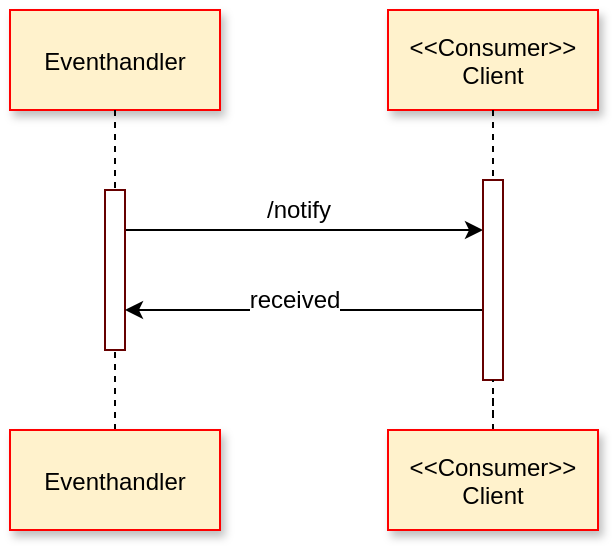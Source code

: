 <mxfile version="12.6.4" type="device"><diagram id="TE_loLifVZXs7fCIanoW" name="Page-1"><mxGraphModel dx="801" dy="512" grid="1" gridSize="10" guides="1" tooltips="1" connect="1" arrows="1" fold="1" page="1" pageScale="1" pageWidth="850" pageHeight="1100" math="0" shadow="0"><root><mxCell id="0"/><mxCell id="1" parent="0"/><mxCell id="0hx-1B3VzOlrC5PPbFfu-37" style="edgeStyle=orthogonalEdgeStyle;rounded=0;orthogonalLoop=1;jettySize=auto;html=1;exitX=1;exitY=0.25;exitDx=0;exitDy=0;entryX=0;entryY=0.25;entryDx=0;entryDy=0;" edge="1" parent="1" source="0hx-1B3VzOlrC5PPbFfu-21" target="0hx-1B3VzOlrC5PPbFfu-34"><mxGeometry relative="1" as="geometry"/></mxCell><mxCell id="0hx-1B3VzOlrC5PPbFfu-21" value="" style="fillColor=none;strokeColor=#660000" vertex="1" parent="1"><mxGeometry x="398.5" y="160" width="10" height="80" as="geometry"/></mxCell><mxCell id="0hx-1B3VzOlrC5PPbFfu-22" value="Eventhandler" style="shadow=1;fillColor=#fff2cc;strokeColor=#FF0000;" vertex="1" parent="1"><mxGeometry x="351" y="70" width="105" height="50" as="geometry"/></mxCell><mxCell id="0hx-1B3VzOlrC5PPbFfu-23" value="" style="edgeStyle=none;endArrow=none;dashed=1" edge="1" parent="1" source="0hx-1B3VzOlrC5PPbFfu-22" target="0hx-1B3VzOlrC5PPbFfu-21"><mxGeometry x="328.335" y="175" width="100" height="100" as="geometry"><mxPoint x="403.259" y="120" as="sourcePoint"/><mxPoint x="403.576" y="175" as="targetPoint"/></mxGeometry></mxCell><mxCell id="0hx-1B3VzOlrC5PPbFfu-39" style="edgeStyle=orthogonalEdgeStyle;rounded=0;orthogonalLoop=1;jettySize=auto;html=1;exitX=0;exitY=0.75;exitDx=0;exitDy=0;entryX=1;entryY=0.75;entryDx=0;entryDy=0;" edge="1" parent="1" source="0hx-1B3VzOlrC5PPbFfu-34" target="0hx-1B3VzOlrC5PPbFfu-21"><mxGeometry relative="1" as="geometry"><Array as="points"><mxPoint x="588" y="220"/></Array></mxGeometry></mxCell><mxCell id="0hx-1B3VzOlrC5PPbFfu-40" value="received" style="text;html=1;align=center;verticalAlign=middle;resizable=0;points=[];labelBackgroundColor=#ffffff;" vertex="1" connectable="0" parent="0hx-1B3VzOlrC5PPbFfu-39"><mxGeometry x="0.107" y="-5" relative="1" as="geometry"><mxPoint as="offset"/></mxGeometry></mxCell><mxCell id="0hx-1B3VzOlrC5PPbFfu-34" value="" style="fillColor=none;strokeColor=#660000" vertex="1" parent="1"><mxGeometry x="587.5" y="155" width="10" height="100" as="geometry"/></mxCell><mxCell id="0hx-1B3VzOlrC5PPbFfu-35" value="&lt;&lt;Consumer&gt;&gt;&#10;Client" style="shadow=1;fillColor=#fff2cc;strokeColor=#FF0000;" vertex="1" parent="1"><mxGeometry x="540" y="70" width="105" height="50" as="geometry"/></mxCell><mxCell id="0hx-1B3VzOlrC5PPbFfu-36" value="" style="edgeStyle=elbowEdgeStyle;elbow=horizontal;endArrow=none;dashed=1" edge="1" parent="1" source="0hx-1B3VzOlrC5PPbFfu-35" target="0hx-1B3VzOlrC5PPbFfu-34"><mxGeometry x="617.5" y="320" width="100" height="100" as="geometry"><mxPoint x="617.5" y="420" as="sourcePoint"/><mxPoint x="717.5" y="320" as="targetPoint"/></mxGeometry></mxCell><mxCell id="0hx-1B3VzOlrC5PPbFfu-38" value="/notify" style="text;html=1;align=center;verticalAlign=middle;resizable=0;points=[];autosize=1;" vertex="1" parent="1"><mxGeometry x="470" y="160" width="50" height="20" as="geometry"/></mxCell><mxCell id="0hx-1B3VzOlrC5PPbFfu-44" style="edgeStyle=orthogonalEdgeStyle;rounded=0;orthogonalLoop=1;jettySize=auto;html=1;entryX=0.5;entryY=1;entryDx=0;entryDy=0;dashed=1;endArrow=none;endFill=0;" edge="1" parent="1" source="0hx-1B3VzOlrC5PPbFfu-41" target="0hx-1B3VzOlrC5PPbFfu-21"><mxGeometry relative="1" as="geometry"/></mxCell><mxCell id="0hx-1B3VzOlrC5PPbFfu-41" value="Eventhandler" style="shadow=1;fillColor=#fff2cc;strokeColor=#FF0000;" vertex="1" parent="1"><mxGeometry x="351" y="280" width="105" height="50" as="geometry"/></mxCell><mxCell id="0hx-1B3VzOlrC5PPbFfu-43" style="edgeStyle=orthogonalEdgeStyle;rounded=0;orthogonalLoop=1;jettySize=auto;html=1;entryX=0.5;entryY=1;entryDx=0;entryDy=0;dashed=1;endArrow=none;endFill=0;" edge="1" parent="1" source="0hx-1B3VzOlrC5PPbFfu-42" target="0hx-1B3VzOlrC5PPbFfu-34"><mxGeometry relative="1" as="geometry"/></mxCell><mxCell id="0hx-1B3VzOlrC5PPbFfu-42" value="&lt;&lt;Consumer&gt;&gt;&#10;Client" style="shadow=1;fillColor=#fff2cc;strokeColor=#FF0000;" vertex="1" parent="1"><mxGeometry x="540" y="280" width="105" height="50" as="geometry"/></mxCell></root></mxGraphModel></diagram></mxfile>